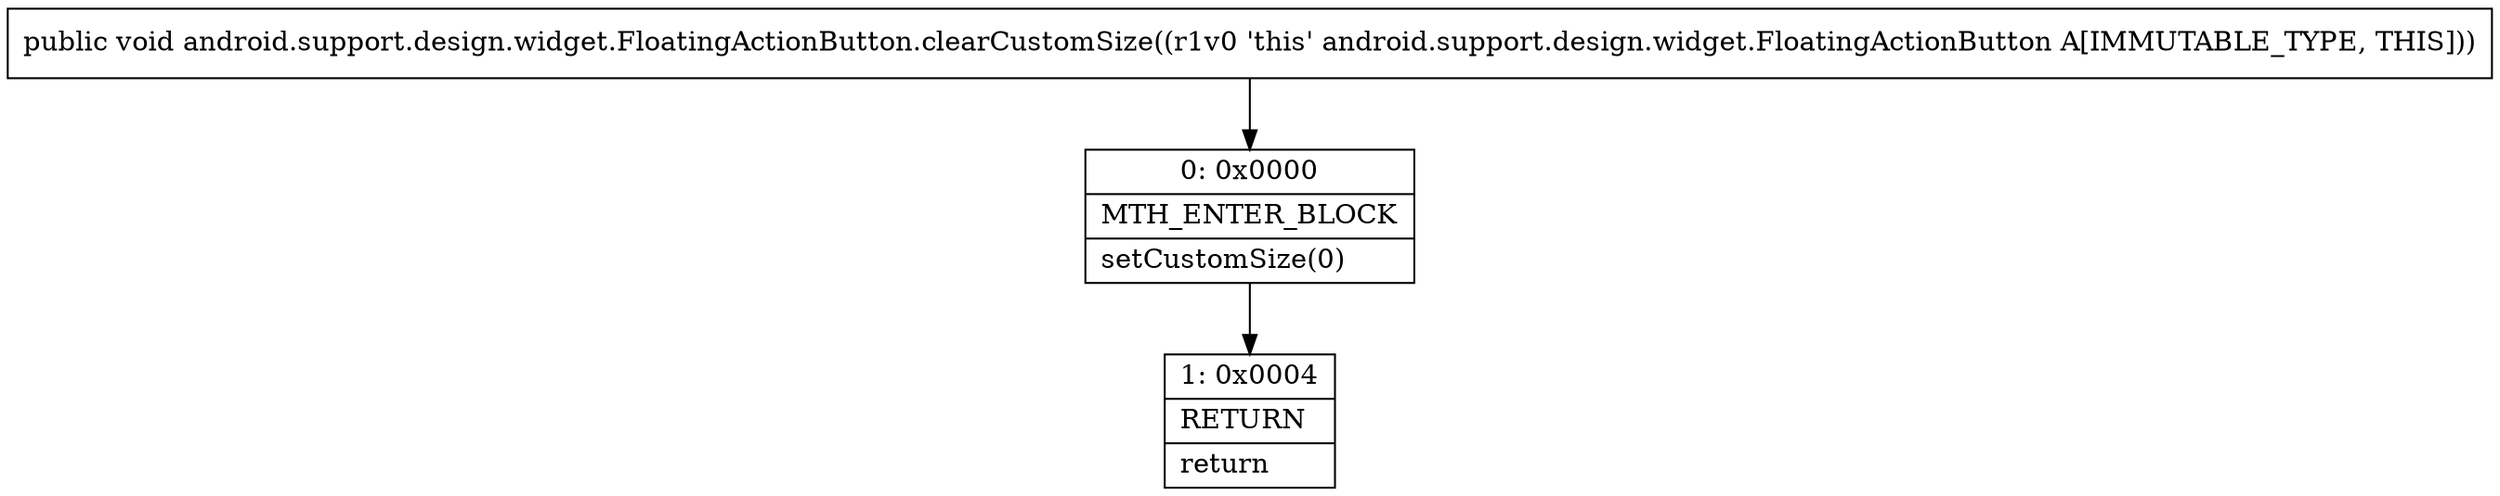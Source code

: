 digraph "CFG forandroid.support.design.widget.FloatingActionButton.clearCustomSize()V" {
Node_0 [shape=record,label="{0\:\ 0x0000|MTH_ENTER_BLOCK\l|setCustomSize(0)\l}"];
Node_1 [shape=record,label="{1\:\ 0x0004|RETURN\l|return\l}"];
MethodNode[shape=record,label="{public void android.support.design.widget.FloatingActionButton.clearCustomSize((r1v0 'this' android.support.design.widget.FloatingActionButton A[IMMUTABLE_TYPE, THIS])) }"];
MethodNode -> Node_0;
Node_0 -> Node_1;
}

